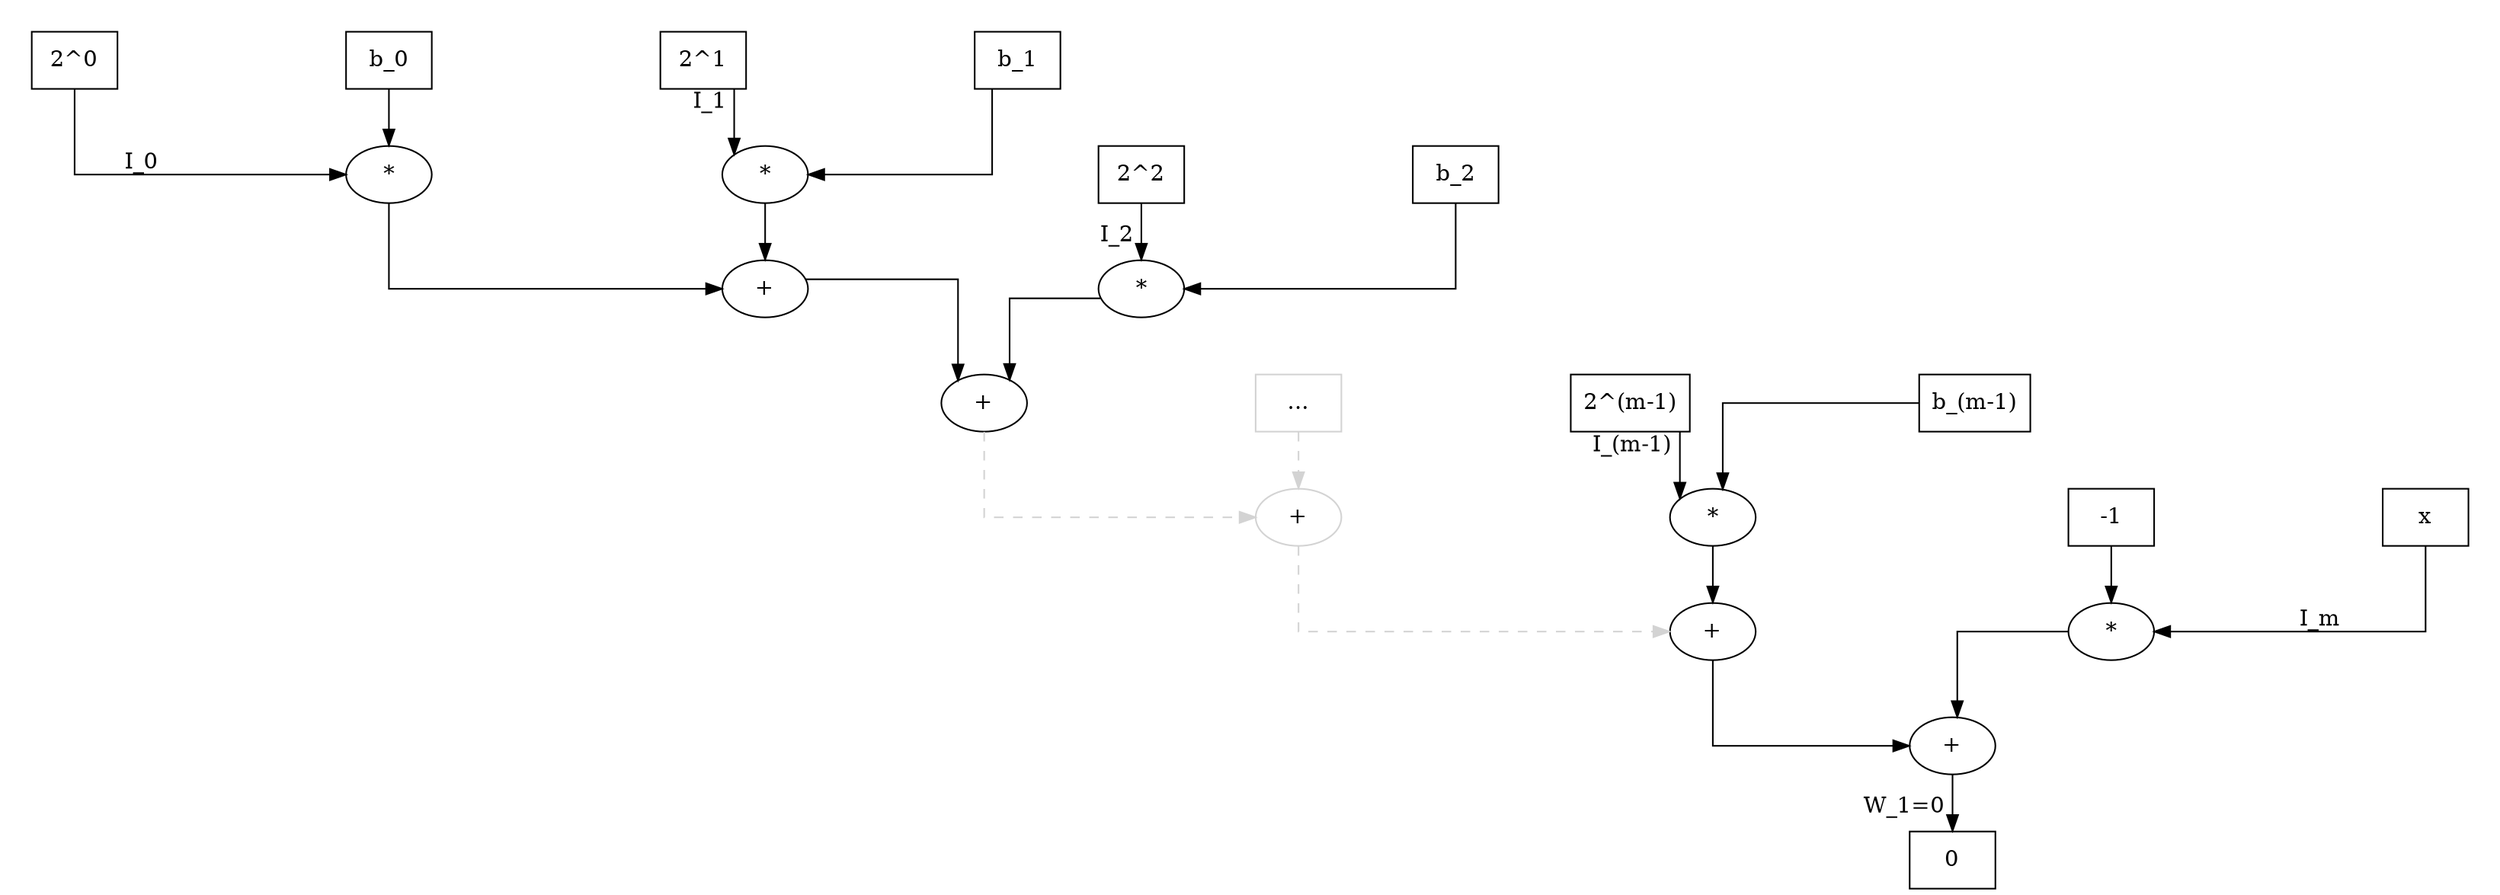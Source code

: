 digraph BINARYREP {
	graph [center=true,
		forcelabels=true,
		nodesep=2.0,
		splines=ortho
	];
	subgraph cluster0 {
		graph [color=white];
		n1	[label=b_0,
			shape=box];
		n3	[label="*"];
		n1 -> n3;
		n2	[label="2^0",
			shape=box];
		n2 -> n3	[xlabel=I_0];
	}
	subgraph cluster2 {
		graph [color=white];
		n7	[label=b_2,
			shape=box];
		n9	[label="*"];
		n7 -> n9;
		n8	[label="2^2",
			shape=box];
		n8 -> n9	[xlabel="I_2 "];
	}
	subgraph cluster1 {
		graph [color=white];
		n4	[label=b_1,
			shape=box];
		n6	[label="*"];
		n4 -> n6;
		n5	[label="2^1",
			shape=box];
		n5 -> n6	[xlabel="I_1 "];
	}
	subgraph cluster5 {
		graph [color=white];
		n18	[label=x,
			shape=box];
		n20	[label="*"];
		n18 -> n20	[xlabel=I_m];
		n19	[label=-1,
			shape=box];
		n19 -> n20;
	}
	subgraph cluster3 {
		graph [color=white];
		n10	[color=lightgrey,
			label="...",
			shape=box];
	}
	subgraph cluster4 {
		graph [color=white];
		n11	[label="b_(m-1)",
			shape=box];
		n13	[label="*"];
		n11 -> n13;
		n12	[label="2^(m-1)",
			shape=box];
		n12 -> n13	[xlabel="I_(m-1) "];
	}
	n14	[label="+"];
	n3 -> n14;
	n6 -> n14;
	n15	[label="+"];
	n9 -> n15;
	n16	[color=lightgrey,
		label="+"];
	n10 -> n16	[color=lightgrey,
		style=dashed];
	n17	[label="+"];
	n13 -> n17;
	n21	[label="+"];
	n20 -> n21;
	n14 -> n15;
	n15 -> n16	[color=lightgrey,
		style=dashed];
	n16 -> n17	[color=lightgrey,
		style=dashed];
	n17 -> n21;
	n22	[label=0,
		shape=0];
	n21 -> n22	[xlabel="W_1=0 "];
}
